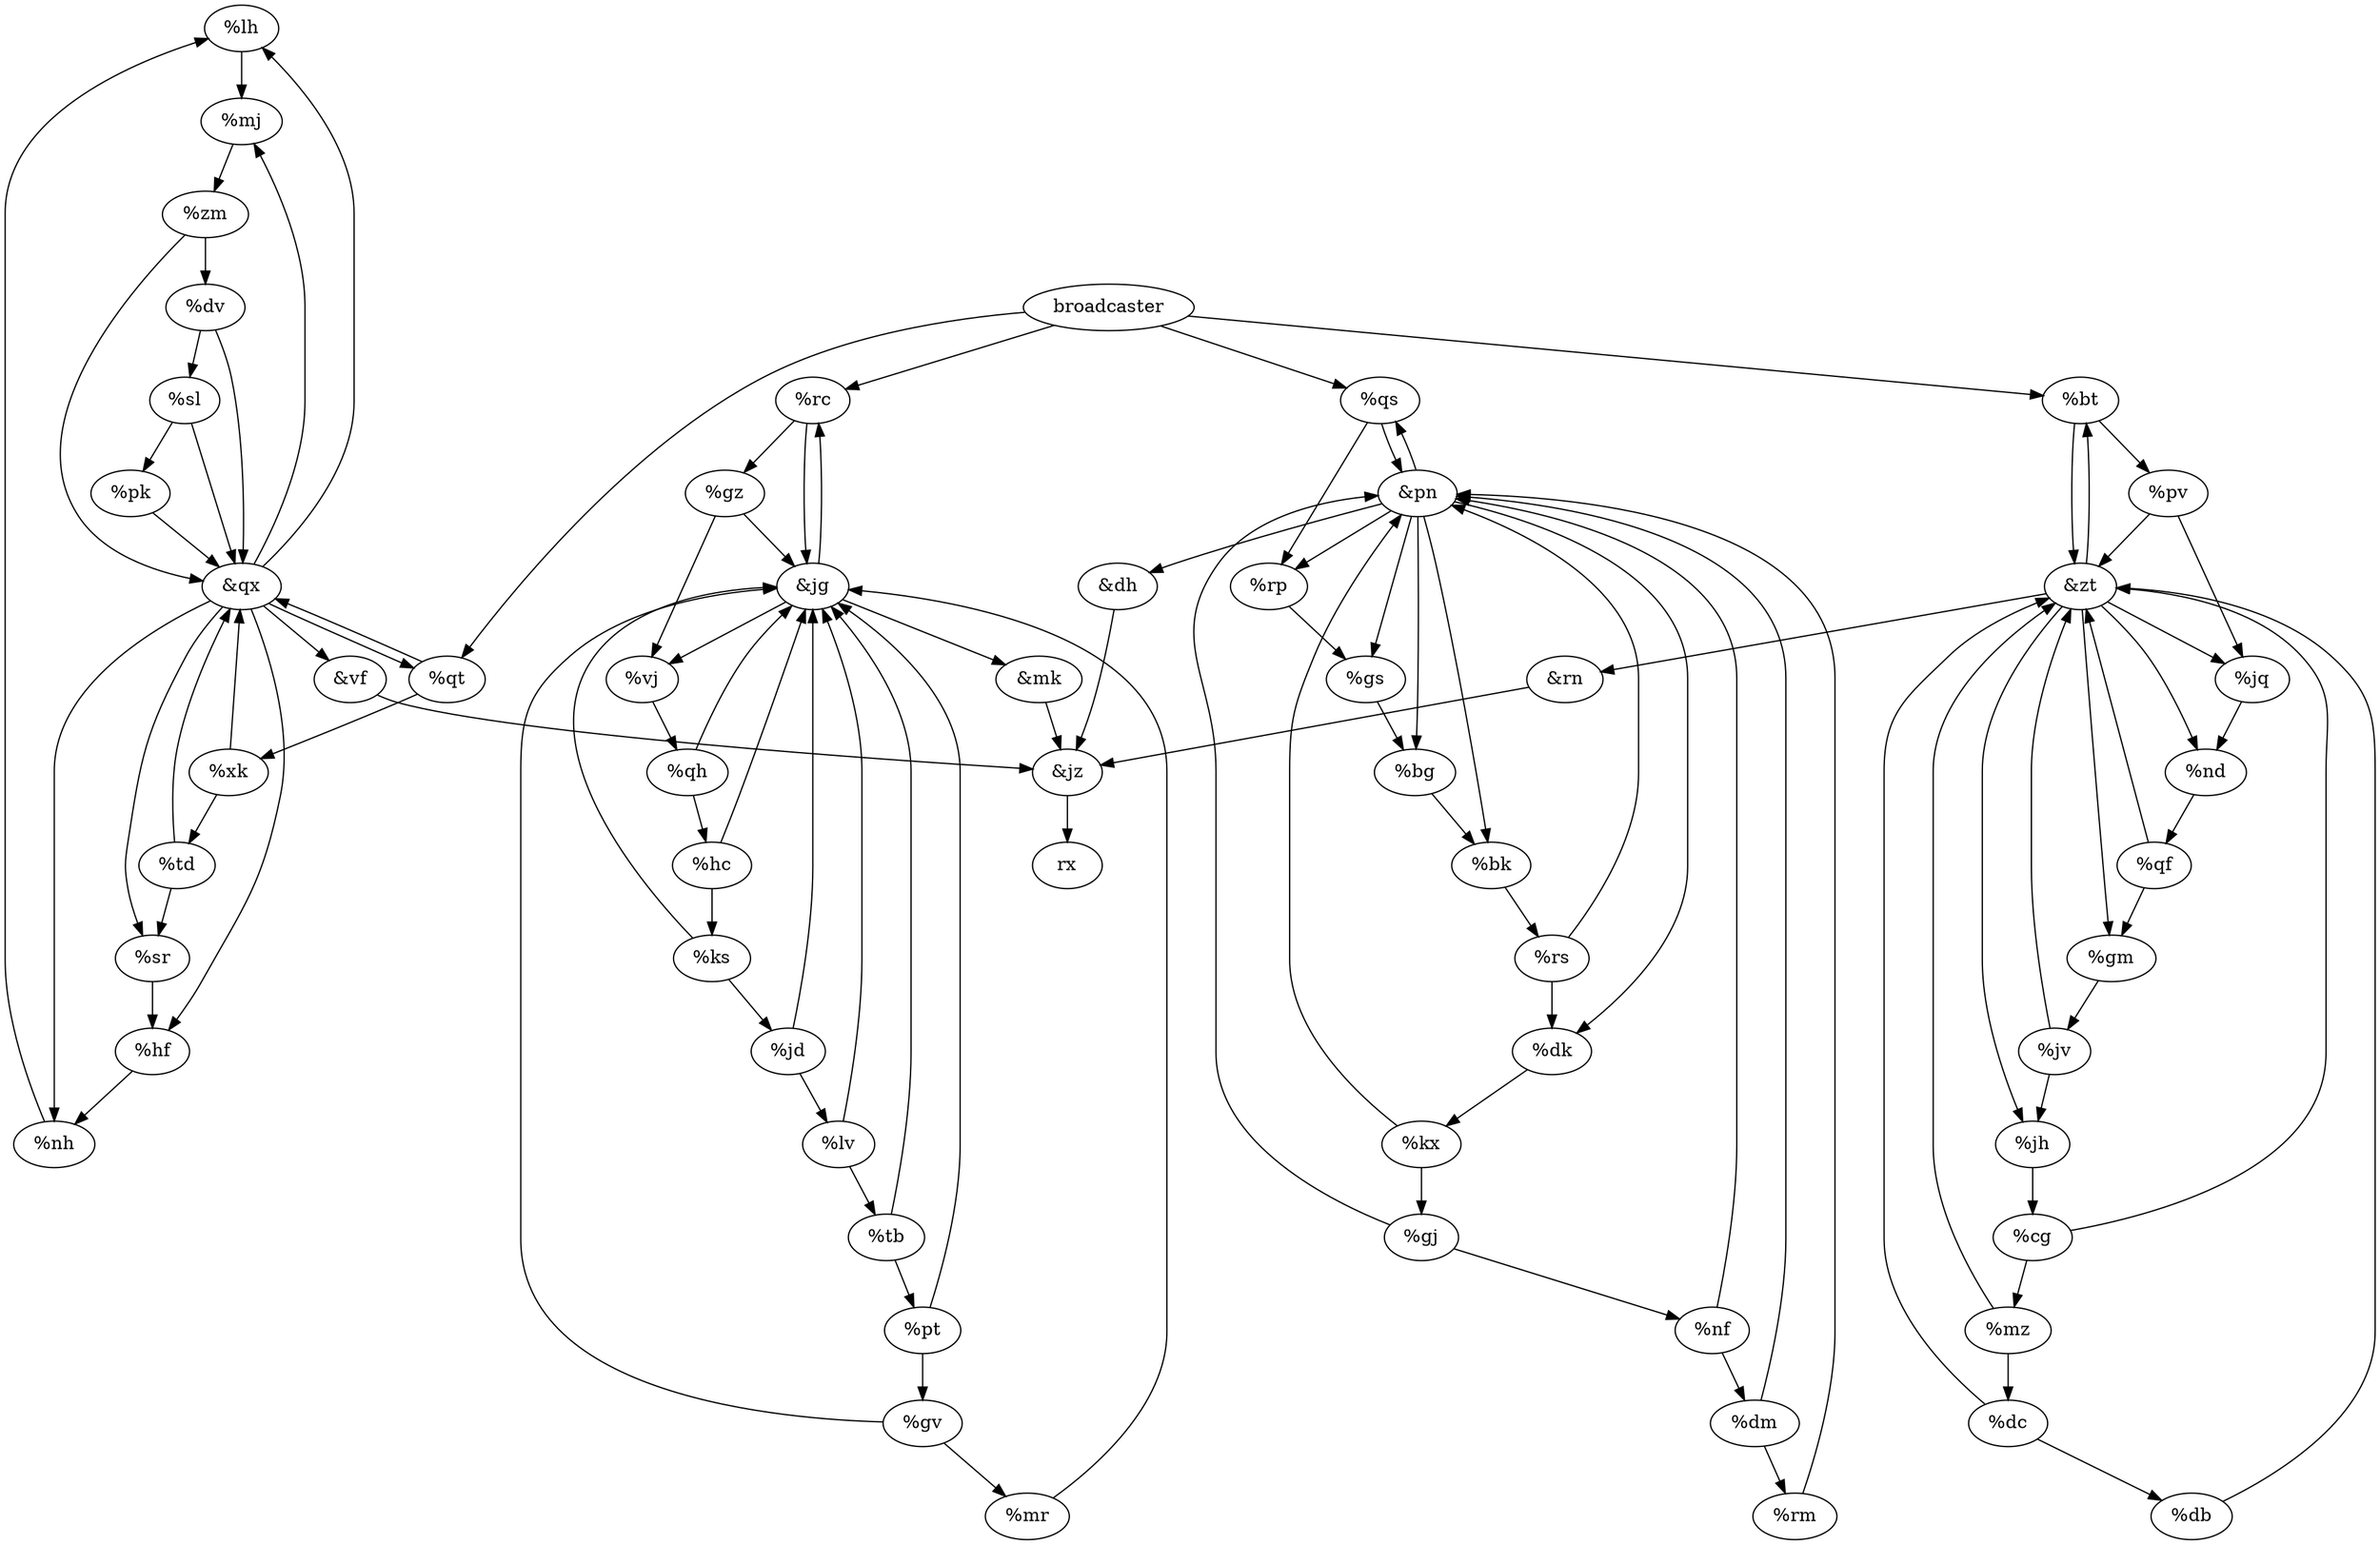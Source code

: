 digraph circuit {
  lh [label="%lh"];
  lh -> mj;
  nd [label="%nd"];
  nd -> qf;
  pn [label="&pn"];
  pn -> dh;
  pn -> dk;
  pn -> bg;
  pn -> qs;
  pn -> rp;
  pn -> bk;
  pn -> gs;
  bk [label="%bk"];
  bk -> rs;
  nh [label="%nh"];
  nh -> lh;
  hc [label="%hc"];
  hc -> jg;
  hc -> ks;
  pt [label="%pt"];
  pt -> gv;
  pt -> jg;
  dh [label="&dh"];
  dh -> jz;
  jq [label="%jq"];
  jq -> nd;
  gv [label="%gv"];
  gv -> jg;
  gv -> mr;
  gm [label="%gm"];
  gm -> jv;
  zt [label="&zt"];
  zt -> jq;
  zt -> rn;
  zt -> nd;
  zt -> bt;
  zt -> jh;
  zt -> gm;
  mz [label="%mz"];
  mz -> dc;
  mz -> zt;
  nf [label="%nf"];
  nf -> dm;
  nf -> pn;
  bg [label="%bg"];
  bg -> bk;
  qt [label="%qt"];
  qt -> qx;
  qt -> xk;
  dc [label="%dc"];
  dc -> zt;
  dc -> db;
  rc [label="%rc"];
  rc -> gz;
  rc -> jg;
  kx [label="%kx"];
  kx -> pn;
  kx -> gj;
  mj [label="%mj"];
  mj -> zm;
  rs [label="%rs"];
  rs -> pn;
  rs -> dk;
  lv [label="%lv"];
  lv -> tb;
  lv -> jg;
  mk [label="&mk"];
  mk -> jz;
  bt [label="%bt"];
  bt -> pv;
  bt -> zt;
  cg [label="%cg"];
  cg -> mz;
  cg -> zt;
  pk [label="%pk"];
  pk -> qx;
  jd [label="%jd"];
  jd -> lv;
  jd -> jg;
  jv [label="%jv"];
  jv -> jh;
  jv -> zt;
  ks [label="%ks"];
  ks -> jg;
  ks -> jd;
  gs [label="%gs"];
  gs -> bg;
  broadcaster [label="broadcaster"];
  broadcaster -> bt;
  broadcaster -> rc;
  broadcaster -> qs;
  broadcaster -> qt;
  dm [label="%dm"];
  dm -> rm;
  dm -> pn;
  pv [label="%pv"];
  pv -> jq;
  pv -> zt;
  db [label="%db"];
  db -> zt;
  dv [label="%dv"];
  dv -> sl;
  dv -> qx;
  qs [label="%qs"];
  qs -> rp;
  qs -> pn;
  sr [label="%sr"];
  sr -> hf;
  qf [label="%qf"];
  qf -> gm;
  qf -> zt;
  jz [label="&jz"];
  jz -> rx;
  vf [label="&vf"];
  vf -> jz;
  gz [label="%gz"];
  gz -> vj;
  gz -> jg;
  mr [label="%mr"];
  mr -> jg;
  dk [label="%dk"];
  dk -> kx;
  jg [label="&jg"];
  jg -> rc;
  jg -> mk;
  jg -> vj;
  qh [label="%qh"];
  qh -> hc;
  qh -> jg;
  vj [label="%vj"];
  vj -> qh;
  tb [label="%tb"];
  tb -> pt;
  tb -> jg;
  rm [label="%rm"];
  rm -> pn;
  gj [label="%gj"];
  gj -> pn;
  gj -> nf;
  rp [label="%rp"];
  rp -> gs;
  xk [label="%xk"];
  xk -> td;
  xk -> qx;
  hf [label="%hf"];
  hf -> nh;
  rn [label="&rn"];
  rn -> jz;
  qx [label="&qx"];
  qx -> lh;
  qx -> vf;
  qx -> hf;
  qx -> nh;
  qx -> sr;
  qx -> mj;
  qx -> qt;
  td [label="%td"];
  td -> sr;
  td -> qx;
  sl [label="%sl"];
  sl -> pk;
  sl -> qx;
  jh [label="%jh"];
  jh -> cg;
  zm [label="%zm"];
  zm -> dv;
  zm -> qx;
}
